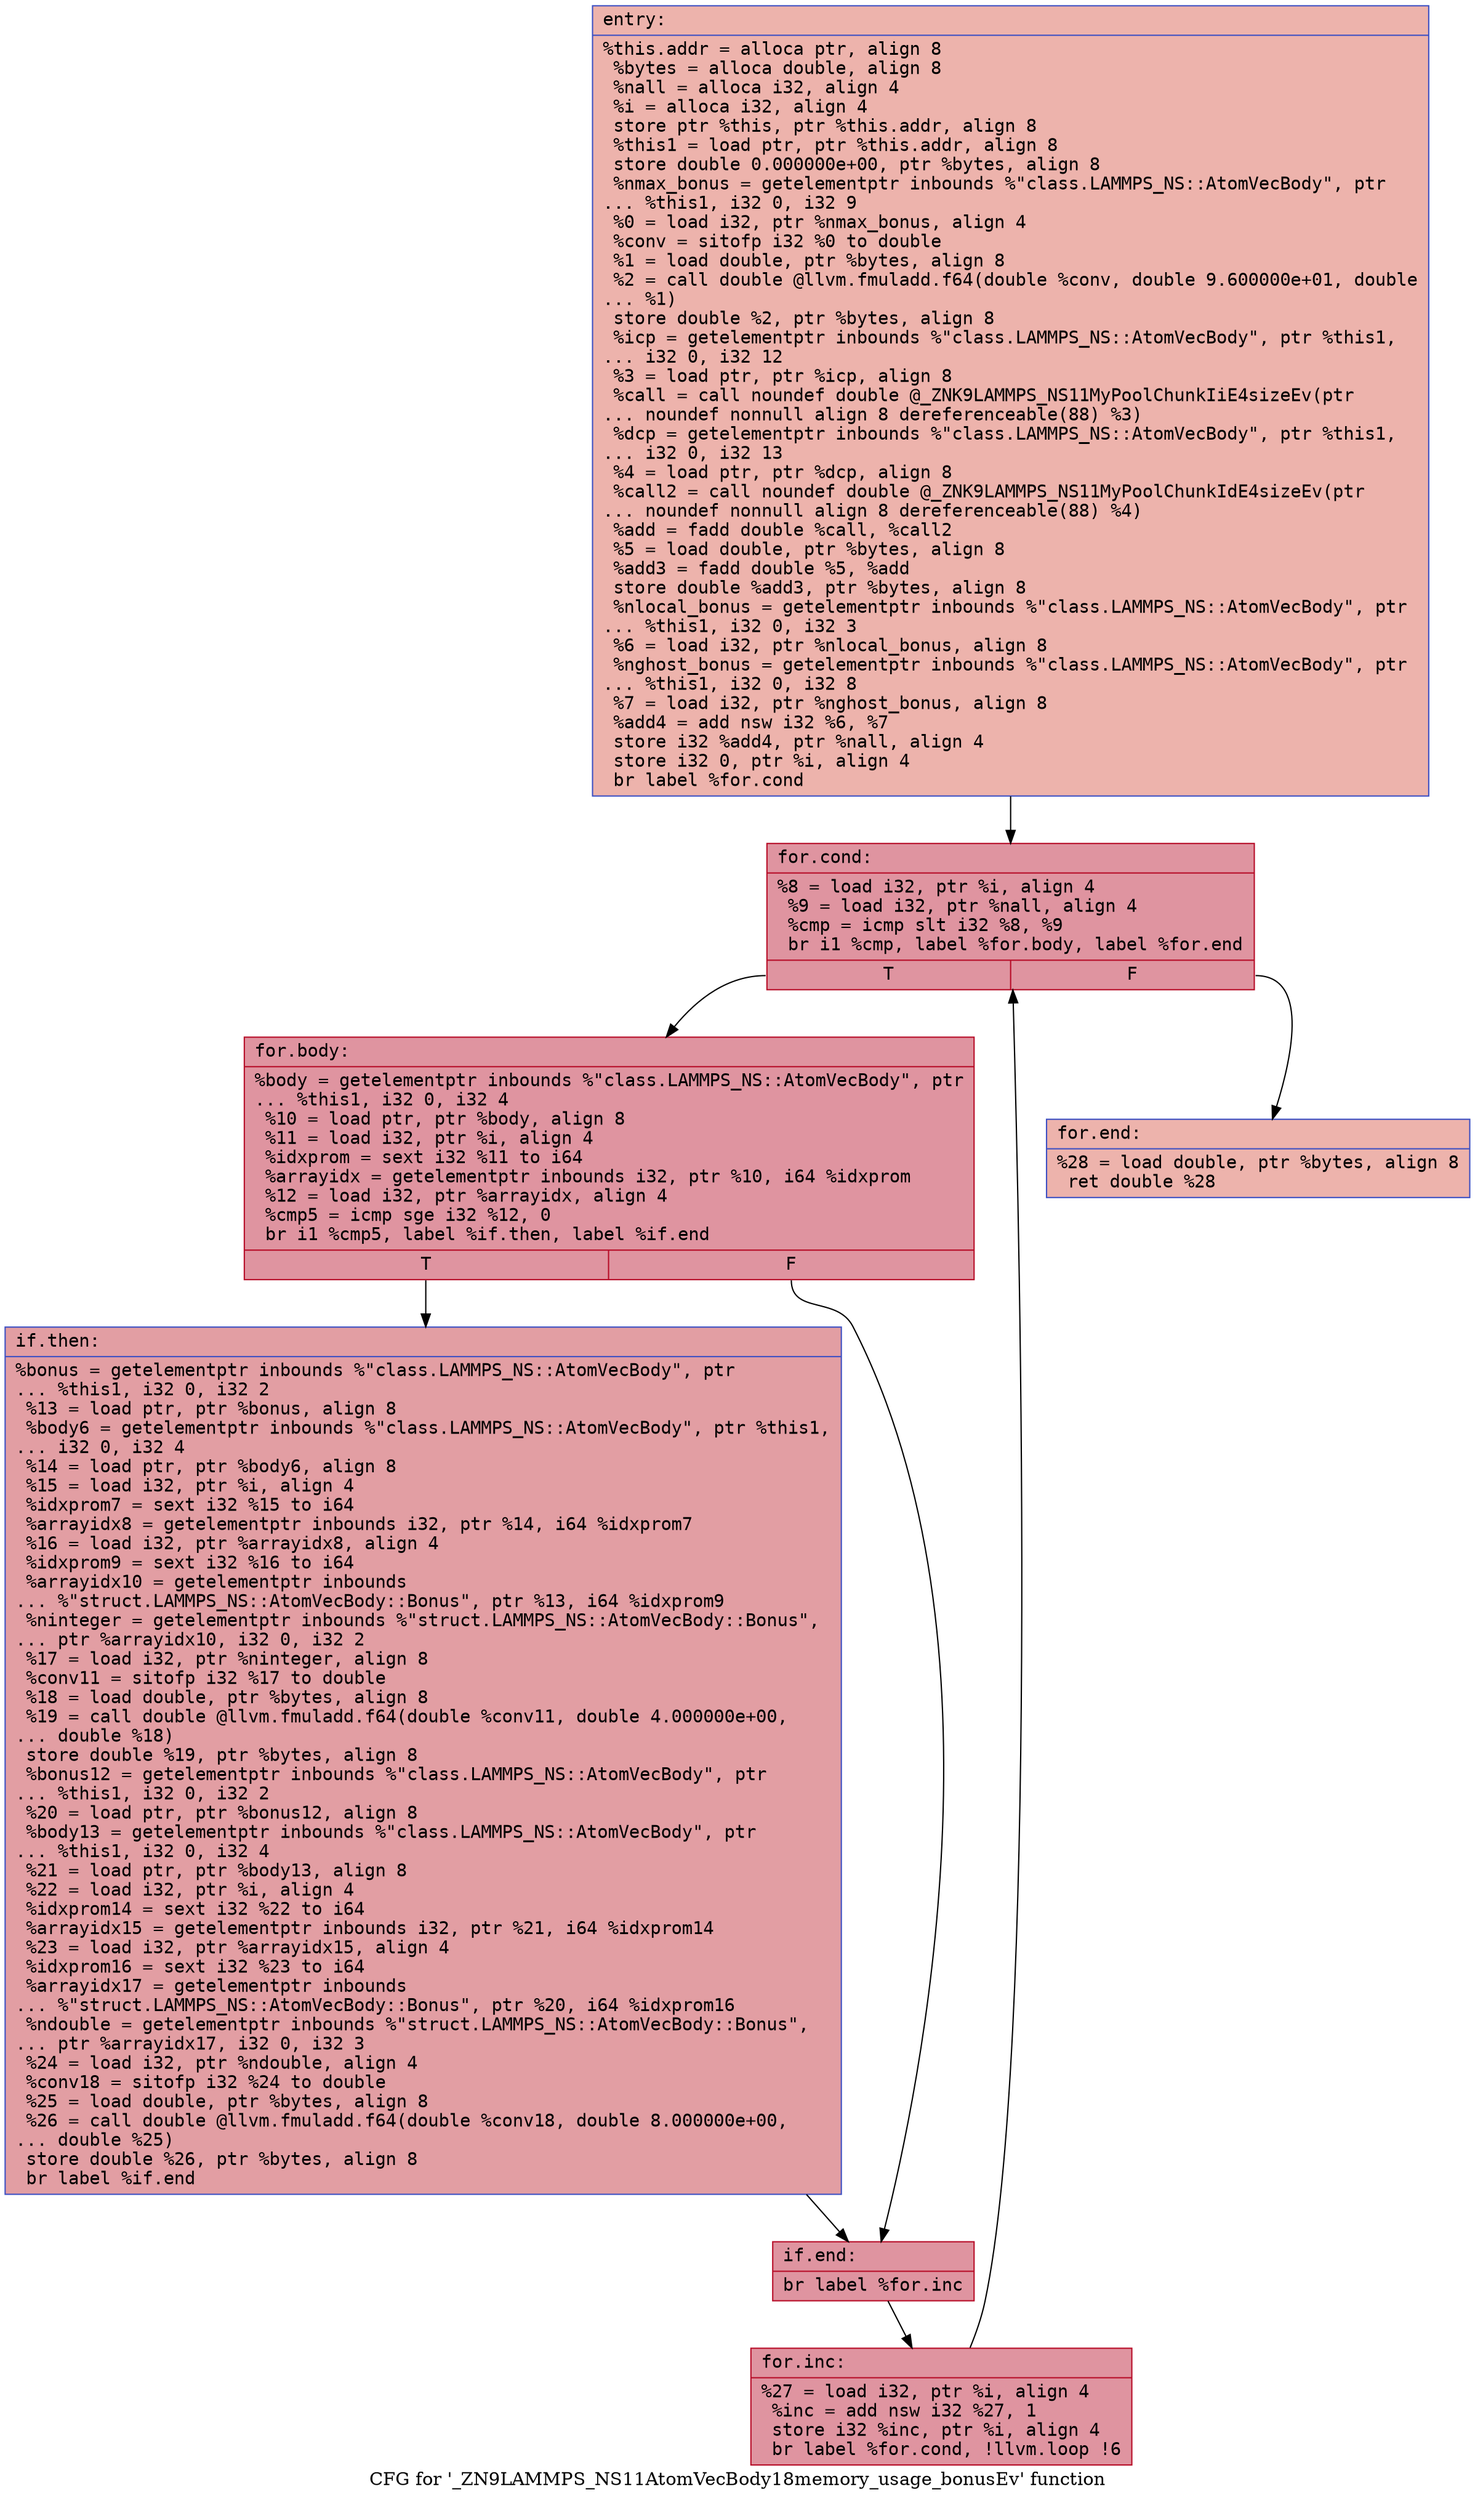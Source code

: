 digraph "CFG for '_ZN9LAMMPS_NS11AtomVecBody18memory_usage_bonusEv' function" {
	label="CFG for '_ZN9LAMMPS_NS11AtomVecBody18memory_usage_bonusEv' function";

	Node0x564c7b4d73e0 [shape=record,color="#3d50c3ff", style=filled, fillcolor="#d6524470" fontname="Courier",label="{entry:\l|  %this.addr = alloca ptr, align 8\l  %bytes = alloca double, align 8\l  %nall = alloca i32, align 4\l  %i = alloca i32, align 4\l  store ptr %this, ptr %this.addr, align 8\l  %this1 = load ptr, ptr %this.addr, align 8\l  store double 0.000000e+00, ptr %bytes, align 8\l  %nmax_bonus = getelementptr inbounds %\"class.LAMMPS_NS::AtomVecBody\", ptr\l... %this1, i32 0, i32 9\l  %0 = load i32, ptr %nmax_bonus, align 4\l  %conv = sitofp i32 %0 to double\l  %1 = load double, ptr %bytes, align 8\l  %2 = call double @llvm.fmuladd.f64(double %conv, double 9.600000e+01, double\l... %1)\l  store double %2, ptr %bytes, align 8\l  %icp = getelementptr inbounds %\"class.LAMMPS_NS::AtomVecBody\", ptr %this1,\l... i32 0, i32 12\l  %3 = load ptr, ptr %icp, align 8\l  %call = call noundef double @_ZNK9LAMMPS_NS11MyPoolChunkIiE4sizeEv(ptr\l... noundef nonnull align 8 dereferenceable(88) %3)\l  %dcp = getelementptr inbounds %\"class.LAMMPS_NS::AtomVecBody\", ptr %this1,\l... i32 0, i32 13\l  %4 = load ptr, ptr %dcp, align 8\l  %call2 = call noundef double @_ZNK9LAMMPS_NS11MyPoolChunkIdE4sizeEv(ptr\l... noundef nonnull align 8 dereferenceable(88) %4)\l  %add = fadd double %call, %call2\l  %5 = load double, ptr %bytes, align 8\l  %add3 = fadd double %5, %add\l  store double %add3, ptr %bytes, align 8\l  %nlocal_bonus = getelementptr inbounds %\"class.LAMMPS_NS::AtomVecBody\", ptr\l... %this1, i32 0, i32 3\l  %6 = load i32, ptr %nlocal_bonus, align 8\l  %nghost_bonus = getelementptr inbounds %\"class.LAMMPS_NS::AtomVecBody\", ptr\l... %this1, i32 0, i32 8\l  %7 = load i32, ptr %nghost_bonus, align 8\l  %add4 = add nsw i32 %6, %7\l  store i32 %add4, ptr %nall, align 4\l  store i32 0, ptr %i, align 4\l  br label %for.cond\l}"];
	Node0x564c7b4d73e0 -> Node0x564c7b4d8b40[tooltip="entry -> for.cond\nProbability 100.00%" ];
	Node0x564c7b4d8b40 [shape=record,color="#b70d28ff", style=filled, fillcolor="#b70d2870" fontname="Courier",label="{for.cond:\l|  %8 = load i32, ptr %i, align 4\l  %9 = load i32, ptr %nall, align 4\l  %cmp = icmp slt i32 %8, %9\l  br i1 %cmp, label %for.body, label %for.end\l|{<s0>T|<s1>F}}"];
	Node0x564c7b4d8b40:s0 -> Node0x564c7b4d8de0[tooltip="for.cond -> for.body\nProbability 96.88%" ];
	Node0x564c7b4d8b40:s1 -> Node0x564c7b4d8e60[tooltip="for.cond -> for.end\nProbability 3.12%" ];
	Node0x564c7b4d8de0 [shape=record,color="#b70d28ff", style=filled, fillcolor="#b70d2870" fontname="Courier",label="{for.body:\l|  %body = getelementptr inbounds %\"class.LAMMPS_NS::AtomVecBody\", ptr\l... %this1, i32 0, i32 4\l  %10 = load ptr, ptr %body, align 8\l  %11 = load i32, ptr %i, align 4\l  %idxprom = sext i32 %11 to i64\l  %arrayidx = getelementptr inbounds i32, ptr %10, i64 %idxprom\l  %12 = load i32, ptr %arrayidx, align 4\l  %cmp5 = icmp sge i32 %12, 0\l  br i1 %cmp5, label %if.then, label %if.end\l|{<s0>T|<s1>F}}"];
	Node0x564c7b4d8de0:s0 -> Node0x564c7b4d83b0[tooltip="for.body -> if.then\nProbability 50.00%" ];
	Node0x564c7b4d8de0:s1 -> Node0x564c7b4d95e0[tooltip="for.body -> if.end\nProbability 50.00%" ];
	Node0x564c7b4d83b0 [shape=record,color="#3d50c3ff", style=filled, fillcolor="#be242e70" fontname="Courier",label="{if.then:\l|  %bonus = getelementptr inbounds %\"class.LAMMPS_NS::AtomVecBody\", ptr\l... %this1, i32 0, i32 2\l  %13 = load ptr, ptr %bonus, align 8\l  %body6 = getelementptr inbounds %\"class.LAMMPS_NS::AtomVecBody\", ptr %this1,\l... i32 0, i32 4\l  %14 = load ptr, ptr %body6, align 8\l  %15 = load i32, ptr %i, align 4\l  %idxprom7 = sext i32 %15 to i64\l  %arrayidx8 = getelementptr inbounds i32, ptr %14, i64 %idxprom7\l  %16 = load i32, ptr %arrayidx8, align 4\l  %idxprom9 = sext i32 %16 to i64\l  %arrayidx10 = getelementptr inbounds\l... %\"struct.LAMMPS_NS::AtomVecBody::Bonus\", ptr %13, i64 %idxprom9\l  %ninteger = getelementptr inbounds %\"struct.LAMMPS_NS::AtomVecBody::Bonus\",\l... ptr %arrayidx10, i32 0, i32 2\l  %17 = load i32, ptr %ninteger, align 8\l  %conv11 = sitofp i32 %17 to double\l  %18 = load double, ptr %bytes, align 8\l  %19 = call double @llvm.fmuladd.f64(double %conv11, double 4.000000e+00,\l... double %18)\l  store double %19, ptr %bytes, align 8\l  %bonus12 = getelementptr inbounds %\"class.LAMMPS_NS::AtomVecBody\", ptr\l... %this1, i32 0, i32 2\l  %20 = load ptr, ptr %bonus12, align 8\l  %body13 = getelementptr inbounds %\"class.LAMMPS_NS::AtomVecBody\", ptr\l... %this1, i32 0, i32 4\l  %21 = load ptr, ptr %body13, align 8\l  %22 = load i32, ptr %i, align 4\l  %idxprom14 = sext i32 %22 to i64\l  %arrayidx15 = getelementptr inbounds i32, ptr %21, i64 %idxprom14\l  %23 = load i32, ptr %arrayidx15, align 4\l  %idxprom16 = sext i32 %23 to i64\l  %arrayidx17 = getelementptr inbounds\l... %\"struct.LAMMPS_NS::AtomVecBody::Bonus\", ptr %20, i64 %idxprom16\l  %ndouble = getelementptr inbounds %\"struct.LAMMPS_NS::AtomVecBody::Bonus\",\l... ptr %arrayidx17, i32 0, i32 3\l  %24 = load i32, ptr %ndouble, align 4\l  %conv18 = sitofp i32 %24 to double\l  %25 = load double, ptr %bytes, align 8\l  %26 = call double @llvm.fmuladd.f64(double %conv18, double 8.000000e+00,\l... double %25)\l  store double %26, ptr %bytes, align 8\l  br label %if.end\l}"];
	Node0x564c7b4d83b0 -> Node0x564c7b4d95e0[tooltip="if.then -> if.end\nProbability 100.00%" ];
	Node0x564c7b4d95e0 [shape=record,color="#b70d28ff", style=filled, fillcolor="#b70d2870" fontname="Courier",label="{if.end:\l|  br label %for.inc\l}"];
	Node0x564c7b4d95e0 -> Node0x564c7b4dac80[tooltip="if.end -> for.inc\nProbability 100.00%" ];
	Node0x564c7b4dac80 [shape=record,color="#b70d28ff", style=filled, fillcolor="#b70d2870" fontname="Courier",label="{for.inc:\l|  %27 = load i32, ptr %i, align 4\l  %inc = add nsw i32 %27, 1\l  store i32 %inc, ptr %i, align 4\l  br label %for.cond, !llvm.loop !6\l}"];
	Node0x564c7b4dac80 -> Node0x564c7b4d8b40[tooltip="for.inc -> for.cond\nProbability 100.00%" ];
	Node0x564c7b4d8e60 [shape=record,color="#3d50c3ff", style=filled, fillcolor="#d6524470" fontname="Courier",label="{for.end:\l|  %28 = load double, ptr %bytes, align 8\l  ret double %28\l}"];
}
